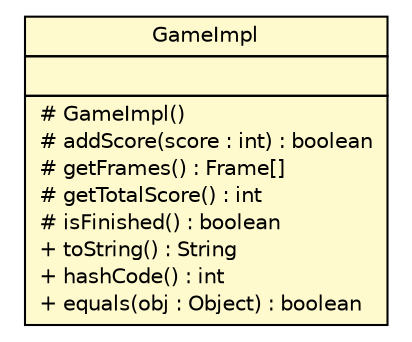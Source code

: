 #!/usr/local/bin/dot
#
# Class diagram 
# Generated by UMLGraph version R5_6 (http://www.umlgraph.org/)
#

digraph G {
	edge [fontname="Helvetica",fontsize=10,labelfontname="Helvetica",labelfontsize=10];
	node [fontname="Helvetica",fontsize=10,shape=plaintext];
	nodesep=0.25;
	ranksep=0.5;
	// thmuggleton.model.impl.GameImpl
	c448 [label=<<table title="thmuggleton.model.impl.GameImpl" border="0" cellborder="1" cellspacing="0" cellpadding="2" port="p" bgcolor="lemonChiffon" href="./GameImpl.html">
		<tr><td><table border="0" cellspacing="0" cellpadding="1">
<tr><td align="center" balign="center"> GameImpl </td></tr>
		</table></td></tr>
		<tr><td><table border="0" cellspacing="0" cellpadding="1">
<tr><td align="left" balign="left">  </td></tr>
		</table></td></tr>
		<tr><td><table border="0" cellspacing="0" cellpadding="1">
<tr><td align="left" balign="left"> # GameImpl() </td></tr>
<tr><td align="left" balign="left"> # addScore(score : int) : boolean </td></tr>
<tr><td align="left" balign="left"> # getFrames() : Frame[] </td></tr>
<tr><td align="left" balign="left"> # getTotalScore() : int </td></tr>
<tr><td align="left" balign="left"> # isFinished() : boolean </td></tr>
<tr><td align="left" balign="left"> + toString() : String </td></tr>
<tr><td align="left" balign="left"> + hashCode() : int </td></tr>
<tr><td align="left" balign="left"> + equals(obj : Object) : boolean </td></tr>
		</table></td></tr>
		</table>>, URL="./GameImpl.html", fontname="Helvetica", fontcolor="black", fontsize=10.0];
}

